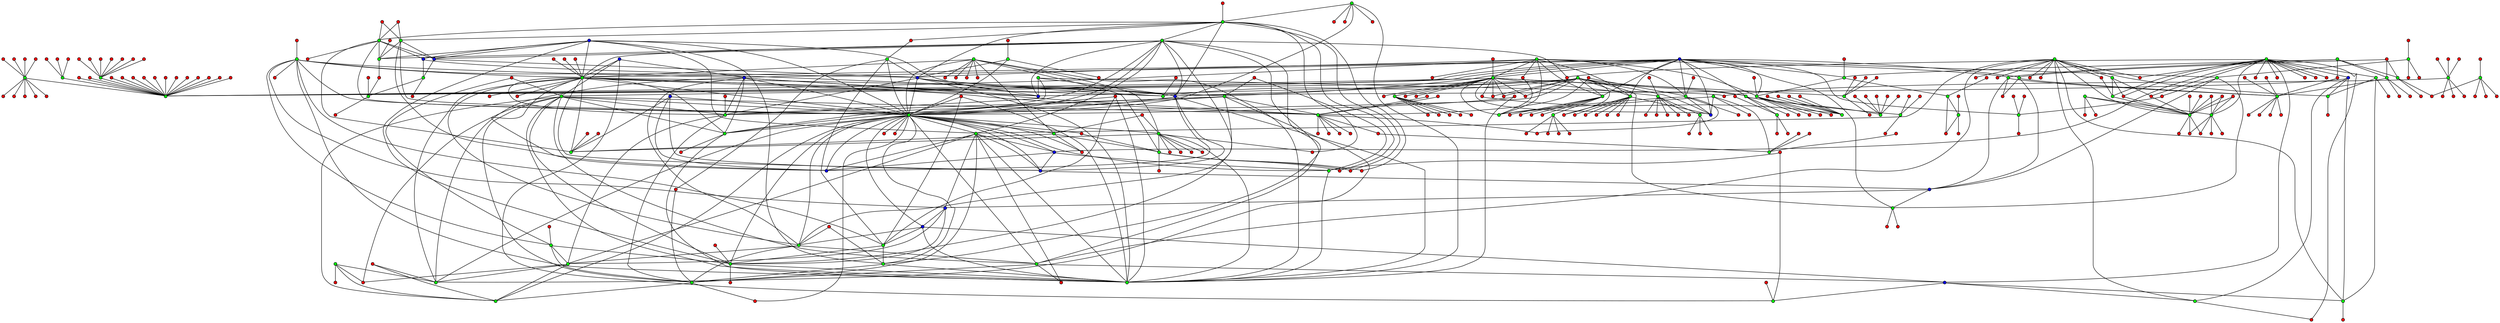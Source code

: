 graph G {
0[shape="circle",width=0.1,label="",style=filled,fillcolor="red"];
1[shape="circle",width=0.1,label="",style=filled,fillcolor="red"];
2[shape="circle",width=0.1,label="",style=filled,fillcolor="red"];
3[shape="circle",width=0.1,label="",style=filled,fillcolor="red"];
4[shape="circle",width=0.1,label="",style=filled,fillcolor="red"];
5[shape="circle",width=0.1,label="",style=filled,fillcolor="red"];
6[shape="circle",width=0.1,label="",style=filled,fillcolor="red"];
7[shape="circle",width=0.1,label="",style=filled,fillcolor="red"];
8[shape="circle",width=0.1,label="",style=filled,fillcolor="red"];
9[shape="circle",width=0.1,label="",style=filled,fillcolor="green"];
10[shape="circle",width=0.1,label="",style=filled,fillcolor="red"];
11[shape="circle",width=0.1,label="",style=filled,fillcolor="red"];
12[shape="circle",width=0.1,label="",style=filled,fillcolor="green"];
13[shape="circle",width=0.1,label="",style=filled,fillcolor="green"];
14[shape="circle",width=0.1,label="",style=filled,fillcolor="red"];
15[shape="circle",width=0.1,label="",style=filled,fillcolor="red"];
16[shape="circle",width=0.1,label="",style=filled,fillcolor="red"];
17[shape="circle",width=0.1,label="",style=filled,fillcolor="red"];
18[shape="circle",width=0.1,label="",style=filled,fillcolor="green"];
19[shape="circle",width=0.1,label="",style=filled,fillcolor="red"];
20[shape="circle",width=0.1,label="",style=filled,fillcolor="red"];
21[shape="circle",width=0.1,label="",style=filled,fillcolor="red"];
22[shape="circle",width=0.1,label="",style=filled,fillcolor="green"];
23[shape="circle",width=0.1,label="",style=filled,fillcolor="red"];
24[shape="circle",width=0.1,label="",style=filled,fillcolor="green"];
25[shape="circle",width=0.1,label="",style=filled,fillcolor="green"];
26[shape="circle",width=0.1,label="",style=filled,fillcolor="red"];
27[shape="circle",width=0.1,label="",style=filled,fillcolor="red"];
28[shape="circle",width=0.1,label="",style=filled,fillcolor="red"];
29[shape="circle",width=0.1,label="",style=filled,fillcolor="green"];
30[shape="circle",width=0.1,label="",style=filled,fillcolor="red"];
31[shape="circle",width=0.1,label="",style=filled,fillcolor="green"];
32[shape="circle",width=0.1,label="",style=filled,fillcolor="red"];
33[shape="circle",width=0.1,label="",style=filled,fillcolor="red"];
34[shape="circle",width=0.1,label="",style=filled,fillcolor="red"];
35[shape="circle",width=0.1,label="",style=filled,fillcolor="red"];
36[shape="circle",width=0.1,label="",style=filled,fillcolor="red"];
37[shape="circle",width=0.1,label="",style=filled,fillcolor="green"];
38[shape="circle",width=0.1,label="",style=filled,fillcolor="green"];
39[shape="circle",width=0.1,label="",style=filled,fillcolor="green"];
40[shape="circle",width=0.1,label="",style=filled,fillcolor="red"];
41[shape="circle",width=0.1,label="",style=filled,fillcolor="green"];
42[shape="circle",width=0.1,label="",style=filled,fillcolor="red"];
43[shape="circle",width=0.1,label="",style=filled,fillcolor="red"];
44[shape="circle",width=0.1,label="",style=filled,fillcolor="red"];
45[shape="circle",width=0.1,label="",style=filled,fillcolor="red"];
46[shape="circle",width=0.1,label="",style=filled,fillcolor="red"];
47[shape="circle",width=0.1,label="",style=filled,fillcolor="green"];
48[shape="circle",width=0.1,label="",style=filled,fillcolor="red"];
49[shape="circle",width=0.1,label="",style=filled,fillcolor="blue"];
50[shape="circle",width=0.1,label="",style=filled,fillcolor="red"];
51[shape="circle",width=0.1,label="",style=filled,fillcolor="red"];
52[shape="circle",width=0.1,label="",style=filled,fillcolor="red"];
53[shape="circle",width=0.1,label="",style=filled,fillcolor="red"];
54[shape="circle",width=0.1,label="",style=filled,fillcolor="blue"];
55[shape="circle",width=0.1,label="",style=filled,fillcolor="red"];
56[shape="circle",width=0.1,label="",style=filled,fillcolor="red"];
57[shape="circle",width=0.1,label="",style=filled,fillcolor="green"];
58[shape="circle",width=0.1,label="",style=filled,fillcolor="green"];
59[shape="circle",width=0.1,label="",style=filled,fillcolor="red"];
60[shape="circle",width=0.1,label="",style=filled,fillcolor="red"];
61[shape="circle",width=0.1,label="",style=filled,fillcolor="red"];
62[shape="circle",width=0.1,label="",style=filled,fillcolor="red"];
63[shape="circle",width=0.1,label="",style=filled,fillcolor="red"];
64[shape="circle",width=0.1,label="",style=filled,fillcolor="green"];
65[shape="circle",width=0.1,label="",style=filled,fillcolor="green"];
66[shape="circle",width=0.1,label="",style=filled,fillcolor="green"];
67[shape="circle",width=0.1,label="",style=filled,fillcolor="red"];
68[shape="circle",width=0.1,label="",style=filled,fillcolor="red"];
69[shape="circle",width=0.1,label="",style=filled,fillcolor="blue"];
70[shape="circle",width=0.1,label="",style=filled,fillcolor="red"];
71[shape="circle",width=0.1,label="",style=filled,fillcolor="red"];
72[shape="circle",width=0.1,label="",style=filled,fillcolor="red"];
73[shape="circle",width=0.1,label="",style=filled,fillcolor="red"];
74[shape="circle",width=0.1,label="",style=filled,fillcolor="red"];
75[shape="circle",width=0.1,label="",style=filled,fillcolor="red"];
76[shape="circle",width=0.1,label="",style=filled,fillcolor="green"];
77[shape="circle",width=0.1,label="",style=filled,fillcolor="green"];
78[shape="circle",width=0.1,label="",style=filled,fillcolor="red"];
79[shape="circle",width=0.1,label="",style=filled,fillcolor="blue"];
80[shape="circle",width=0.1,label="",style=filled,fillcolor="red"];
81[shape="circle",width=0.1,label="",style=filled,fillcolor="green"];
82[shape="circle",width=0.1,label="",style=filled,fillcolor="green"];
83[shape="circle",width=0.1,label="",style=filled,fillcolor="blue"];
84[shape="circle",width=0.1,label="",style=filled,fillcolor="green"];
85[shape="circle",width=0.1,label="",style=filled,fillcolor="green"];
86[shape="circle",width=0.1,label="",style=filled,fillcolor="green"];
87[shape="circle",width=0.1,label="",style=filled,fillcolor="blue"];
88[shape="circle",width=0.1,label="",style=filled,fillcolor="red"];
89[shape="circle",width=0.1,label="",style=filled,fillcolor="red"];
90[shape="circle",width=0.1,label="",style=filled,fillcolor="blue"];
91[shape="circle",width=0.1,label="",style=filled,fillcolor="green"];
92[shape="circle",width=0.1,label="",style=filled,fillcolor="red"];
93[shape="circle",width=0.1,label="",style=filled,fillcolor="red"];
94[shape="circle",width=0.1,label="",style=filled,fillcolor="red"];
95[shape="circle",width=0.1,label="",style=filled,fillcolor="red"];
96[shape="circle",width=0.1,label="",style=filled,fillcolor="red"];
97[shape="circle",width=0.1,label="",style=filled,fillcolor="green"];
98[shape="circle",width=0.1,label="",style=filled,fillcolor="red"];
99[shape="circle",width=0.1,label="",style=filled,fillcolor="green"];
100[shape="circle",width=0.1,label="",style=filled,fillcolor="red"];
101[shape="circle",width=0.1,label="",style=filled,fillcolor="red"];
102[shape="circle",width=0.1,label="",style=filled,fillcolor="red"];
103[shape="circle",width=0.1,label="",style=filled,fillcolor="green"];
104[shape="circle",width=0.1,label="",style=filled,fillcolor="red"];
105[shape="circle",width=0.1,label="",style=filled,fillcolor="green"];
106[shape="circle",width=0.1,label="",style=filled,fillcolor="red"];
107[shape="circle",width=0.1,label="",style=filled,fillcolor="green"];
108[shape="circle",width=0.1,label="",style=filled,fillcolor="green"];
109[shape="circle",width=0.1,label="",style=filled,fillcolor="green"];
110[shape="circle",width=0.1,label="",style=filled,fillcolor="red"];
111[shape="circle",width=0.1,label="",style=filled,fillcolor="green"];
112[shape="circle",width=0.1,label="",style=filled,fillcolor="red"];
113[shape="circle",width=0.1,label="",style=filled,fillcolor="red"];
114[shape="circle",width=0.1,label="",style=filled,fillcolor="green"];
115[shape="circle",width=0.1,label="",style=filled,fillcolor="green"];
116[shape="circle",width=0.1,label="",style=filled,fillcolor="blue"];
117[shape="circle",width=0.1,label="",style=filled,fillcolor="green"];
118[shape="circle",width=0.1,label="",style=filled,fillcolor="red"];
119[shape="circle",width=0.1,label="",style=filled,fillcolor="green"];
120[shape="circle",width=0.1,label="",style=filled,fillcolor="green"];
121[shape="circle",width=0.1,label="",style=filled,fillcolor="green"];
122[shape="circle",width=0.1,label="",style=filled,fillcolor="green"];
123[shape="circle",width=0.1,label="",style=filled,fillcolor="red"];
124[shape="circle",width=0.1,label="",style=filled,fillcolor="red"];
125[shape="circle",width=0.1,label="",style=filled,fillcolor="green"];
126[shape="circle",width=0.1,label="",style=filled,fillcolor="red"];
127[shape="circle",width=0.1,label="",style=filled,fillcolor="blue"];
128[shape="circle",width=0.1,label="",style=filled,fillcolor="green"];
129[shape="circle",width=0.1,label="",style=filled,fillcolor="green"];
130[shape="circle",width=0.1,label="",style=filled,fillcolor="red"];
131[shape="circle",width=0.1,label="",style=filled,fillcolor="red"];
132[shape="circle",width=0.1,label="",style=filled,fillcolor="red"];
133[shape="circle",width=0.1,label="",style=filled,fillcolor="red"];
134[shape="circle",width=0.1,label="",style=filled,fillcolor="red"];
135[shape="circle",width=0.1,label="",style=filled,fillcolor="red"];
136[shape="circle",width=0.1,label="",style=filled,fillcolor="red"];
137[shape="circle",width=0.1,label="",style=filled,fillcolor="red"];
138[shape="circle",width=0.1,label="",style=filled,fillcolor="red"];
139[shape="circle",width=0.1,label="",style=filled,fillcolor="red"];
140[shape="circle",width=0.1,label="",style=filled,fillcolor="green"];
141[shape="circle",width=0.1,label="",style=filled,fillcolor="green"];
142[shape="circle",width=0.1,label="",style=filled,fillcolor="red"];
143[shape="circle",width=0.1,label="",style=filled,fillcolor="red"];
144[shape="circle",width=0.1,label="",style=filled,fillcolor="green"];
145[shape="circle",width=0.1,label="",style=filled,fillcolor="green"];
146[shape="circle",width=0.1,label="",style=filled,fillcolor="red"];
147[shape="circle",width=0.1,label="",style=filled,fillcolor="red"];
148[shape="circle",width=0.1,label="",style=filled,fillcolor="red"];
149[shape="circle",width=0.1,label="",style=filled,fillcolor="blue"];
150[shape="circle",width=0.1,label="",style=filled,fillcolor="red"];
151[shape="circle",width=0.1,label="",style=filled,fillcolor="red"];
152[shape="circle",width=0.1,label="",style=filled,fillcolor="red"];
153[shape="circle",width=0.1,label="",style=filled,fillcolor="red"];
154[shape="circle",width=0.1,label="",style=filled,fillcolor="red"];
155[shape="circle",width=0.1,label="",style=filled,fillcolor="red"];
156[shape="circle",width=0.1,label="",style=filled,fillcolor="red"];
157[shape="circle",width=0.1,label="",style=filled,fillcolor="green"];
158[shape="circle",width=0.1,label="",style=filled,fillcolor="red"];
159[shape="circle",width=0.1,label="",style=filled,fillcolor="green"];
160[shape="circle",width=0.1,label="",style=filled,fillcolor="green"];
161[shape="circle",width=0.1,label="",style=filled,fillcolor="green"];
162[shape="circle",width=0.1,label="",style=filled,fillcolor="red"];
163[shape="circle",width=0.1,label="",style=filled,fillcolor="red"];
164[shape="circle",width=0.1,label="",style=filled,fillcolor="red"];
165[shape="circle",width=0.1,label="",style=filled,fillcolor="red"];
166[shape="circle",width=0.1,label="",style=filled,fillcolor="red"];
167[shape="circle",width=0.1,label="",style=filled,fillcolor="red"];
168[shape="circle",width=0.1,label="",style=filled,fillcolor="red"];
169[shape="circle",width=0.1,label="",style=filled,fillcolor="green"];
170[shape="circle",width=0.1,label="",style=filled,fillcolor="red"];
171[shape="circle",width=0.1,label="",style=filled,fillcolor="red"];
172[shape="circle",width=0.1,label="",style=filled,fillcolor="red"];
173[shape="circle",width=0.1,label="",style=filled,fillcolor="red"];
174[shape="circle",width=0.1,label="",style=filled,fillcolor="red"];
175[shape="circle",width=0.1,label="",style=filled,fillcolor="red"];
176[shape="circle",width=0.1,label="",style=filled,fillcolor="red"];
177[shape="circle",width=0.1,label="",style=filled,fillcolor="red"];
178[shape="circle",width=0.1,label="",style=filled,fillcolor="red"];
179[shape="circle",width=0.1,label="",style=filled,fillcolor="red"];
180[shape="circle",width=0.1,label="",style=filled,fillcolor="red"];
181[shape="circle",width=0.1,label="",style=filled,fillcolor="red"];
182[shape="circle",width=0.1,label="",style=filled,fillcolor="red"];
183[shape="circle",width=0.1,label="",style=filled,fillcolor="red"];
184[shape="circle",width=0.1,label="",style=filled,fillcolor="green"];
185[shape="circle",width=0.1,label="",style=filled,fillcolor="red"];
186[shape="circle",width=0.1,label="",style=filled,fillcolor="red"];
187[shape="circle",width=0.1,label="",style=filled,fillcolor="red"];
188[shape="circle",width=0.1,label="",style=filled,fillcolor="red"];
189[shape="circle",width=0.1,label="",style=filled,fillcolor="red"];
190[shape="circle",width=0.1,label="",style=filled,fillcolor="red"];
191[shape="circle",width=0.1,label="",style=filled,fillcolor="red"];
192[shape="circle",width=0.1,label="",style=filled,fillcolor="red"];
193[shape="circle",width=0.1,label="",style=filled,fillcolor="red"];
194[shape="circle",width=0.1,label="",style=filled,fillcolor="red"];
195[shape="circle",width=0.1,label="",style=filled,fillcolor="red"];
196[shape="circle",width=0.1,label="",style=filled,fillcolor="red"];
197[shape="circle",width=0.1,label="",style=filled,fillcolor="red"];
198[shape="circle",width=0.1,label="",style=filled,fillcolor="red"];
199[shape="circle",width=0.1,label="",style=filled,fillcolor="red"];
200[shape="circle",width=0.1,label="",style=filled,fillcolor="red"];
201[shape="circle",width=0.1,label="",style=filled,fillcolor="red"];
202[shape="circle",width=0.1,label="",style=filled,fillcolor="red"];
203[shape="circle",width=0.1,label="",style=filled,fillcolor="red"];
204[shape="circle",width=0.1,label="",style=filled,fillcolor="red"];
205[shape="circle",width=0.1,label="",style=filled,fillcolor="red"];
206[shape="circle",width=0.1,label="",style=filled,fillcolor="green"];
207[shape="circle",width=0.1,label="",style=filled,fillcolor="red"];
208[shape="circle",width=0.1,label="",style=filled,fillcolor="red"];
209[shape="circle",width=0.1,label="",style=filled,fillcolor="red"];
210[shape="circle",width=0.1,label="",style=filled,fillcolor="red"];
211[shape="circle",width=0.1,label="",style=filled,fillcolor="red"];
212[shape="circle",width=0.1,label="",style=filled,fillcolor="red"];
213[shape="circle",width=0.1,label="",style=filled,fillcolor="green"];
214[shape="circle",width=0.1,label="",style=filled,fillcolor="green"];
215[shape="circle",width=0.1,label="",style=filled,fillcolor="red"];
216[shape="circle",width=0.1,label="",style=filled,fillcolor="green"];
217[shape="circle",width=0.1,label="",style=filled,fillcolor="blue"];
218[shape="circle",width=0.1,label="",style=filled,fillcolor="red"];
219[shape="circle",width=0.1,label="",style=filled,fillcolor="red"];
220[shape="circle",width=0.1,label="",style=filled,fillcolor="blue"];
221[shape="circle",width=0.1,label="",style=filled,fillcolor="green"];
222[shape="circle",width=0.1,label="",style=filled,fillcolor="green"];
223[shape="circle",width=0.1,label="",style=filled,fillcolor="green"];
224[shape="circle",width=0.1,label="",style=filled,fillcolor="green"];
225[shape="circle",width=0.1,label="",style=filled,fillcolor="blue"];
226[shape="circle",width=0.1,label="",style=filled,fillcolor="red"];
227[shape="circle",width=0.1,label="",style=filled,fillcolor="red"];
228[shape="circle",width=0.1,label="",style=filled,fillcolor="red"];
229[shape="circle",width=0.1,label="",style=filled,fillcolor="red"];
230[shape="circle",width=0.1,label="",style=filled,fillcolor="green"];
231[shape="circle",width=0.1,label="",style=filled,fillcolor="red"];
232[shape="circle",width=0.1,label="",style=filled,fillcolor="red"];
233[shape="circle",width=0.1,label="",style=filled,fillcolor="red"];
234[shape="circle",width=0.1,label="",style=filled,fillcolor="red"];
235[shape="circle",width=0.1,label="",style=filled,fillcolor="green"];
236[shape="circle",width=0.1,label="",style=filled,fillcolor="green"];
237[shape="circle",width=0.1,label="",style=filled,fillcolor="green"];
238[shape="circle",width=0.1,label="",style=filled,fillcolor="green"];
239[shape="circle",width=0.1,label="",style=filled,fillcolor="red"];
240[shape="circle",width=0.1,label="",style=filled,fillcolor="green"];
241[shape="circle",width=0.1,label="",style=filled,fillcolor="blue"];
242[shape="circle",width=0.1,label="",style=filled,fillcolor="green"];
243[shape="circle",width=0.1,label="",style=filled,fillcolor="red"];
244[shape="circle",width=0.1,label="",style=filled,fillcolor="blue"];
245[shape="circle",width=0.1,label="",style=filled,fillcolor="red"];
246[shape="circle",width=0.1,label="",style=filled,fillcolor="green"];
247[shape="circle",width=0.1,label="",style=filled,fillcolor="red"];
248[shape="circle",width=0.1,label="",style=filled,fillcolor="red"];
249[shape="circle",width=0.1,label="",style=filled,fillcolor="red"];
250[shape="circle",width=0.1,label="",style=filled,fillcolor="green"];
251[shape="circle",width=0.1,label="",style=filled,fillcolor="red"];
252[shape="circle",width=0.1,label="",style=filled,fillcolor="red"];
253[shape="circle",width=0.1,label="",style=filled,fillcolor="red"];
254[shape="circle",width=0.1,label="",style=filled,fillcolor="red"];
255[shape="circle",width=0.1,label="",style=filled,fillcolor="blue"];
256[shape="circle",width=0.1,label="",style=filled,fillcolor="green"];
257[shape="circle",width=0.1,label="",style=filled,fillcolor="red"];
258[shape="circle",width=0.1,label="",style=filled,fillcolor="red"];
259[shape="circle",width=0.1,label="",style=filled,fillcolor="red"];
260[shape="circle",width=0.1,label="",style=filled,fillcolor="red"];
261[shape="circle",width=0.1,label="",style=filled,fillcolor="red"];
262[shape="circle",width=0.1,label="",style=filled,fillcolor="red"];
263[shape="circle",width=0.1,label="",style=filled,fillcolor="red"];
264[shape="circle",width=0.1,label="",style=filled,fillcolor="red"];
265[shape="circle",width=0.1,label="",style=filled,fillcolor="green"];
266[shape="circle",width=0.1,label="",style=filled,fillcolor="red"];
267[shape="circle",width=0.1,label="",style=filled,fillcolor="green"];
268[shape="circle",width=0.1,label="",style=filled,fillcolor="green"];
269[shape="circle",width=0.1,label="",style=filled,fillcolor="red"];
270[shape="circle",width=0.1,label="",style=filled,fillcolor="red"];
271[shape="circle",width=0.1,label="",style=filled,fillcolor="red"];
272[shape="circle",width=0.1,label="",style=filled,fillcolor="red"];
273[shape="circle",width=0.1,label="",style=filled,fillcolor="green"];
274[shape="circle",width=0.1,label="",style=filled,fillcolor="red"];
275[shape="circle",width=0.1,label="",style=filled,fillcolor="blue"];
276[shape="circle",width=0.1,label="",style=filled,fillcolor="blue"];
277[shape="circle",width=0.1,label="",style=filled,fillcolor="red"];
278[shape="circle",width=0.1,label="",style=filled,fillcolor="red"];
279[shape="circle",width=0.1,label="",style=filled,fillcolor="green"];
280[shape="circle",width=0.1,label="",style=filled,fillcolor="red"];
281[shape="circle",width=0.1,label="",style=filled,fillcolor="green"];
282[shape="circle",width=0.1,label="",style=filled,fillcolor="green"];
283[shape="circle",width=0.1,label="",style=filled,fillcolor="red"];
284[shape="circle",width=0.1,label="",style=filled,fillcolor="green"];
285[shape="circle",width=0.1,label="",style=filled,fillcolor="red"];
286[shape="circle",width=0.1,label="",style=filled,fillcolor="red"];
287[shape="circle",width=0.1,label="",style=filled,fillcolor="red"];
288[shape="circle",width=0.1,label="",style=filled,fillcolor="green"];
289[shape="circle",width=0.1,label="",style=filled,fillcolor="green"];
290[shape="circle",width=0.1,label="",style=filled,fillcolor="red"];
291[shape="circle",width=0.1,label="",style=filled,fillcolor="green"];
292[shape="circle",width=0.1,label="",style=filled,fillcolor="green"];
293[shape="circle",width=0.1,label="",style=filled,fillcolor="red"];
294[shape="circle",width=0.1,label="",style=filled,fillcolor="red"];
295[shape="circle",width=0.1,label="",style=filled,fillcolor="red"];
296[shape="circle",width=0.1,label="",style=filled,fillcolor="red"];
297[shape="circle",width=0.1,label="",style=filled,fillcolor="red"];
298[shape="circle",width=0.1,label="",style=filled,fillcolor="red"];
299[shape="circle",width=0.1,label="",style=filled,fillcolor="red"];
300[shape="circle",width=0.1,label="",style=filled,fillcolor="blue"];
301[shape="circle",width=0.1,label="",style=filled,fillcolor="red"];
302[shape="circle",width=0.1,label="",style=filled,fillcolor="red"];
303[shape="circle",width=0.1,label="",style=filled,fillcolor="red"];
304[shape="circle",width=0.1,label="",style=filled,fillcolor="red"];
305[shape="circle",width=0.1,label="",style=filled,fillcolor="green"];
306[shape="circle",width=0.1,label="",style=filled,fillcolor="red"];
307[shape="circle",width=0.1,label="",style=filled,fillcolor="red"];
308[shape="circle",width=0.1,label="",style=filled,fillcolor="red"];
309[shape="circle",width=0.1,label="",style=filled,fillcolor="red"];
310[shape="circle",width=0.1,label="",style=filled,fillcolor="green"];
311[shape="circle",width=0.1,label="",style=filled,fillcolor="red"];
312[shape="circle",width=0.1,label="",style=filled,fillcolor="red"];
313[shape="circle",width=0.1,label="",style=filled,fillcolor="red"];
314[shape="circle",width=0.1,label="",style=filled,fillcolor="red"];
315[shape="circle",width=0.1,label="",style=filled,fillcolor="red"];
316[shape="circle",width=0.1,label="",style=filled,fillcolor="red"];
317[shape="circle",width=0.1,label="",style=filled,fillcolor="red"];
318[shape="circle",width=0.1,label="",style=filled,fillcolor="red"];
319[shape="circle",width=0.1,label="",style=filled,fillcolor="red"];
320[shape="circle",width=0.1,label="",style=filled,fillcolor="red"];
321[shape="circle",width=0.1,label="",style=filled,fillcolor="green"];
322[shape="circle",width=0.1,label="",style=filled,fillcolor="red"];
323[shape="circle",width=0.1,label="",style=filled,fillcolor="red"];
324[shape="circle",width=0.1,label="",style=filled,fillcolor="red"];
325[shape="circle",width=0.1,label="",style=filled,fillcolor="red"];
326[shape="circle",width=0.1,label="",style=filled,fillcolor="red"];
327[shape="circle",width=0.1,label="",style=filled,fillcolor="red"];
328[shape="circle",width=0.1,label="",style=filled,fillcolor="green"];
329[shape="circle",width=0.1,label="",style=filled,fillcolor="red"];
330[shape="circle",width=0.1,label="",style=filled,fillcolor="red"];
331[shape="circle",width=0.1,label="",style=filled,fillcolor="red"];
332[shape="circle",width=0.1,label="",style=filled,fillcolor="red"];
333[shape="circle",width=0.1,label="",style=filled,fillcolor="red"];
334[shape="circle",width=0.1,label="",style=filled,fillcolor="red"];
335[shape="circle",width=0.1,label="",style=filled,fillcolor="red"];
336[shape="circle",width=0.1,label="",style=filled,fillcolor="red"];
337[shape="circle",width=0.1,label="",style=filled,fillcolor="red"];
338[shape="circle",width=0.1,label="",style=filled,fillcolor="red"];
339[shape="circle",width=0.1,label="",style=filled,fillcolor="red"];
340[shape="circle",width=0.1,label="",style=filled,fillcolor="green"];
341[shape="circle",width=0.1,label="",style=filled,fillcolor="red"];
342[shape="circle",width=0.1,label="",style=filled,fillcolor="red"];
343[shape="circle",width=0.1,label="",style=filled,fillcolor="red"];
344[shape="circle",width=0.1,label="",style=filled,fillcolor="red"];
345[shape="circle",width=0.1,label="",style=filled,fillcolor="red"];
346[shape="circle",width=0.1,label="",style=filled,fillcolor="red"];
347[shape="circle",width=0.1,label="",style=filled,fillcolor="red"];
348[shape="circle",width=0.1,label="",style=filled,fillcolor="red"];
349[shape="circle",width=0.1,label="",style=filled,fillcolor="red"];
3--12 ;
11--13 ;
1--9 ;
2--12 ;
205--12 ;
146--9 ;
158--12 ;
202--12 ;
204--214 ;
207--214 ;
207--206 ;
14--12 ;
8--206 ;
15--9 ;
7--18 ;
19--18 ;
28--29 ;
30--31 ;
32--31 ;
33--18 ;
34--37 ;
27--38 ;
26--39 ;
5--18 ;
6--25 ;
21--18 ;
35--12 ;
36--39 ;
16--18 ;
45--24 ;
42--18 ;
43--24 ;
48--24 ;
46--24 ;
23--24 ;
210--31 ;
254--214 ;
257--25 ;
260--25 ;
25--262 ;
25--258 ;
25--259 ;
25--271 ;
264--265 ;
266--267 ;
272--268 ;
149--127 ;
149--268 ;
149--128 ;
149--125 ;
149--144 ;
149--145 ;
149--140 ;
149--141 ;
149--206 ;
149--116 ;
149--117 ;
149--108 ;
149--109 ;
149--159 ;
149--160 ;
149--12 ;
149--76 ;
107--79 ;
107--267 ;
107--90 ;
107--91 ;
107--145 ;
107--140 ;
107--92 ;
107--116 ;
107--93 ;
107--94 ;
107--159 ;
107--160 ;
107--95 ;
107--12 ;
77--87 ;
77--97 ;
77--145 ;
77--98 ;
77--140 ;
77--141 ;
77--206 ;
77--99 ;
77--108 ;
77--12 ;
77--100 ;
88--84 ;
88--85 ;
88--86 ;
203--265 ;
212--213 ;
212--221 ;
256--270 ;
256--261 ;
256--268 ;
256--84 ;
256--213 ;
256--221 ;
256--273 ;
256--208 ;
256--274 ;
256--86 ;
255--84 ;
255--265 ;
255--275 ;
255--276 ;
277--268 ;
278--279 ;
283--281 ;
283--282 ;
269--284 ;
215--216 ;
219--223 ;
219--224 ;
102--103 ;
96--111 ;
80--81 ;
80--82 ;
83--84 ;
83--85 ;
83--82 ;
83--86 ;
78--84 ;
78--85 ;
78--86 ;
113--119 ;
113--120 ;
118--121 ;
114--121 ;
114--280 ;
114--84 ;
114--123 ;
114--124 ;
114--86 ;
121--290 ;
121--119 ;
121--120 ;
121--292 ;
121--87 ;
121--79 ;
121--293 ;
121--294 ;
121--295 ;
121--296 ;
290--291 ;
286--288 ;
286--125 ;
284--50 ;
284--288 ;
284--49 ;
284--127 ;
284--268 ;
284--128 ;
284--84 ;
284--85 ;
284--86 ;
285--288 ;
288--216 ;
288--47 ;
288--41 ;
49--216 ;
49--22 ;
49--41 ;
279--40 ;
279--87 ;
279--84 ;
287--84 ;
287--86 ;
291--87 ;
291--84 ;
291--85 ;
291--51 ;
54--127 ;
54--268 ;
54--125 ;
54--282 ;
52--128 ;
52--281 ;
263--268 ;
89--119 ;
89--120 ;
119--220 ;
119--84 ;
119--103 ;
119--276 ;
120--217 ;
120--220 ;
120--211 ;
120--84 ;
120--103 ;
120--265 ;
225--217 ;
225--220 ;
225--268 ;
225--79 ;
225--84 ;
225--81 ;
225--216 ;
225--22 ;
225--103 ;
292--220 ;
292--268 ;
292--79 ;
292--90 ;
292--84 ;
292--81 ;
292--216 ;
292--22 ;
292--222 ;
292--229 ;
292--103 ;
292--230 ;
217--87 ;
217--289 ;
220--87 ;
220--289 ;
87--79 ;
87--267 ;
87--90 ;
87--91 ;
87--84 ;
87--86 ;
53--91 ;
115--79 ;
115--267 ;
115--90 ;
115--262 ;
127--267 ;
127--90 ;
127--214 ;
127--84 ;
127--82 ;
127--223 ;
127--230 ;
268--79 ;
268--267 ;
268--90 ;
268--91 ;
268--214 ;
268--133 ;
268--84 ;
268--82 ;
268--223 ;
268--218 ;
268--230 ;
268--265 ;
268--275 ;
268--276 ;
128--267 ;
128--214 ;
128--84 ;
128--82 ;
128--223 ;
128--230 ;
125--267 ;
125--214 ;
125--84 ;
125--216 ;
125--222 ;
125--47 ;
125--224 ;
125--226 ;
125--230 ;
125--86 ;
79--84 ;
79--275 ;
79--276 ;
79--86 ;
267--47 ;
267--41 ;
214--209 ;
214--228 ;
214--227 ;
214--10 ;
214--233 ;
214--44 ;
84--81 ;
84--82 ;
84--297 ;
84--216 ;
84--22 ;
84--222 ;
84--300 ;
84--301 ;
84--213 ;
84--221 ;
84--302 ;
84--223 ;
84--224 ;
84--230 ;
84--281 ;
84--275 ;
84--276 ;
84--303 ;
84--112 ;
85--81 ;
85--216 ;
81--47 ;
81--86 ;
51--47 ;
82--222 ;
82--47 ;
82--41 ;
216--298 ;
216--86 ;
305--22 ;
305--222 ;
305--307 ;
305--308 ;
305--309 ;
305--310 ;
305--311 ;
305--234 ;
305--235 ;
305--236 ;
305--237 ;
305--238 ;
305--239 ;
22--300 ;
22--304 ;
22--47 ;
22--41 ;
22--275 ;
22--276 ;
22--86 ;
222--241 ;
222--304 ;
222--47 ;
240--241 ;
240--229 ;
240--300 ;
240--242 ;
240--243 ;
240--244 ;
240--245 ;
240--246 ;
240--247 ;
240--248 ;
240--249 ;
240--250 ;
240--251 ;
240--252 ;
240--253 ;
240--239 ;
241--282 ;
241--236 ;
241--237 ;
300--281 ;
300--275 ;
300--276 ;
301--273 ;
213--273 ;
213--293 ;
213--299 ;
213--265 ;
213--313 ;
213--314 ;
213--315 ;
213--86 ;
221--273 ;
221--265 ;
221--303 ;
273--294 ;
273--295 ;
273--296 ;
273--59 ;
103--62 ;
62--111 ;
58--63 ;
58--223 ;
58--224 ;
58--226 ;
47--224 ;
47--112 ;
41--223 ;
41--224 ;
41--226 ;
230--316 ;
230--86 ;
289--110 ;
289--111 ;
111--306 ;
312--282 ;
281--86 ;
325--76 ;
326--141 ;
324--108 ;
320--321 ;
106--105 ;
101--105 ;
327--328 ;
330--105 ;
322--105 ;
56--57 ;
64--68 ;
64--97 ;
64--65 ;
64--66 ;
64--117 ;
55--144 ;
55--65 ;
55--66 ;
68--13 ;
97--60 ;
97--13 ;
97--69 ;
144--60 ;
144--13 ;
144--69 ;
65--70 ;
65--71 ;
321--71 ;
321--72 ;
321--73 ;
321--130 ;
67--13 ;
66--75 ;
66--13 ;
66--74 ;
145--318 ;
145--319 ;
145--104 ;
145--132 ;
145--131 ;
145--92 ;
145--116 ;
98--99 ;
140--122 ;
140--137 ;
140--138 ;
140--142 ;
140--17 ;
13--136 ;
13--143 ;
13--147 ;
13--148 ;
323--39 ;
18--12 ;
331--12 ;
332--12 ;
336--12 ;
105--12 ;
105--338 ;
105--329 ;
105--333 ;
105--334 ;
105--339 ;
139--12 ;
141--99 ;
141--116 ;
141--150 ;
141--93 ;
141--151 ;
141--39 ;
141--155 ;
141--328 ;
141--156 ;
141--94 ;
141--157 ;
141--159 ;
141--95 ;
141--12 ;
206--99 ;
206--116 ;
206--152 ;
206--44 ;
129--99 ;
129--116 ;
129--9 ;
129--162 ;
153--76 ;
39--135 ;
328--161 ;
328--164 ;
328--165 ;
328--166 ;
328--167 ;
328--168 ;
156--57 ;
157--126 ;
157--173 ;
157--174 ;
157--170 ;
157--171 ;
163--169 ;
154--38 ;
172--117 ;
117--108 ;
117--169 ;
108--175 ;
108--176 ;
108--180 ;
108--181 ;
169--184 ;
169--20 ;
161--178 ;
161--185 ;
161--186 ;
37--109 ;
37--179 ;
37--177 ;
109--69 ;
109--160 ;
109--188 ;
69--160 ;
122--187 ;
122--182 ;
122--4 ;
122--183 ;
159--38 ;
159--29 ;
159--190 ;
159--24 ;
38--61 ;
29--193 ;
29--189 ;
160--192 ;
160--191 ;
232--12 ;
231--12 ;
31--12 ;
0--12 ;
188--76 ;
76--194 ;
337--57 ;
335--238 ;
340--341 ;
340--250 ;
340--238 ;
340--343 ;
317--250 ;
317--238 ;
310--246 ;
310--247 ;
310--248 ;
242--235 ;
242--236 ;
242--344 ;
342--250 ;
342--238 ;
347--250 ;
347--238 ;
311--246 ;
244--235 ;
244--236 ;
244--237 ;
134--238 ;
235--199 ;
236--196 ;
237--252 ;
246--238 ;
247--238 ;
248--238 ;
250--195 ;
250--198 ;
250--200 ;
250--201 ;
238--197 ;
238--198 ;
238--201 ;
348--184 ;
346--57 ;
349--57 ;
227--9 ;
184--20 ;
184--345 ;
244--79 ;
275--69 ;
69--49 ;
49--83 ;
83--241 ;
}
